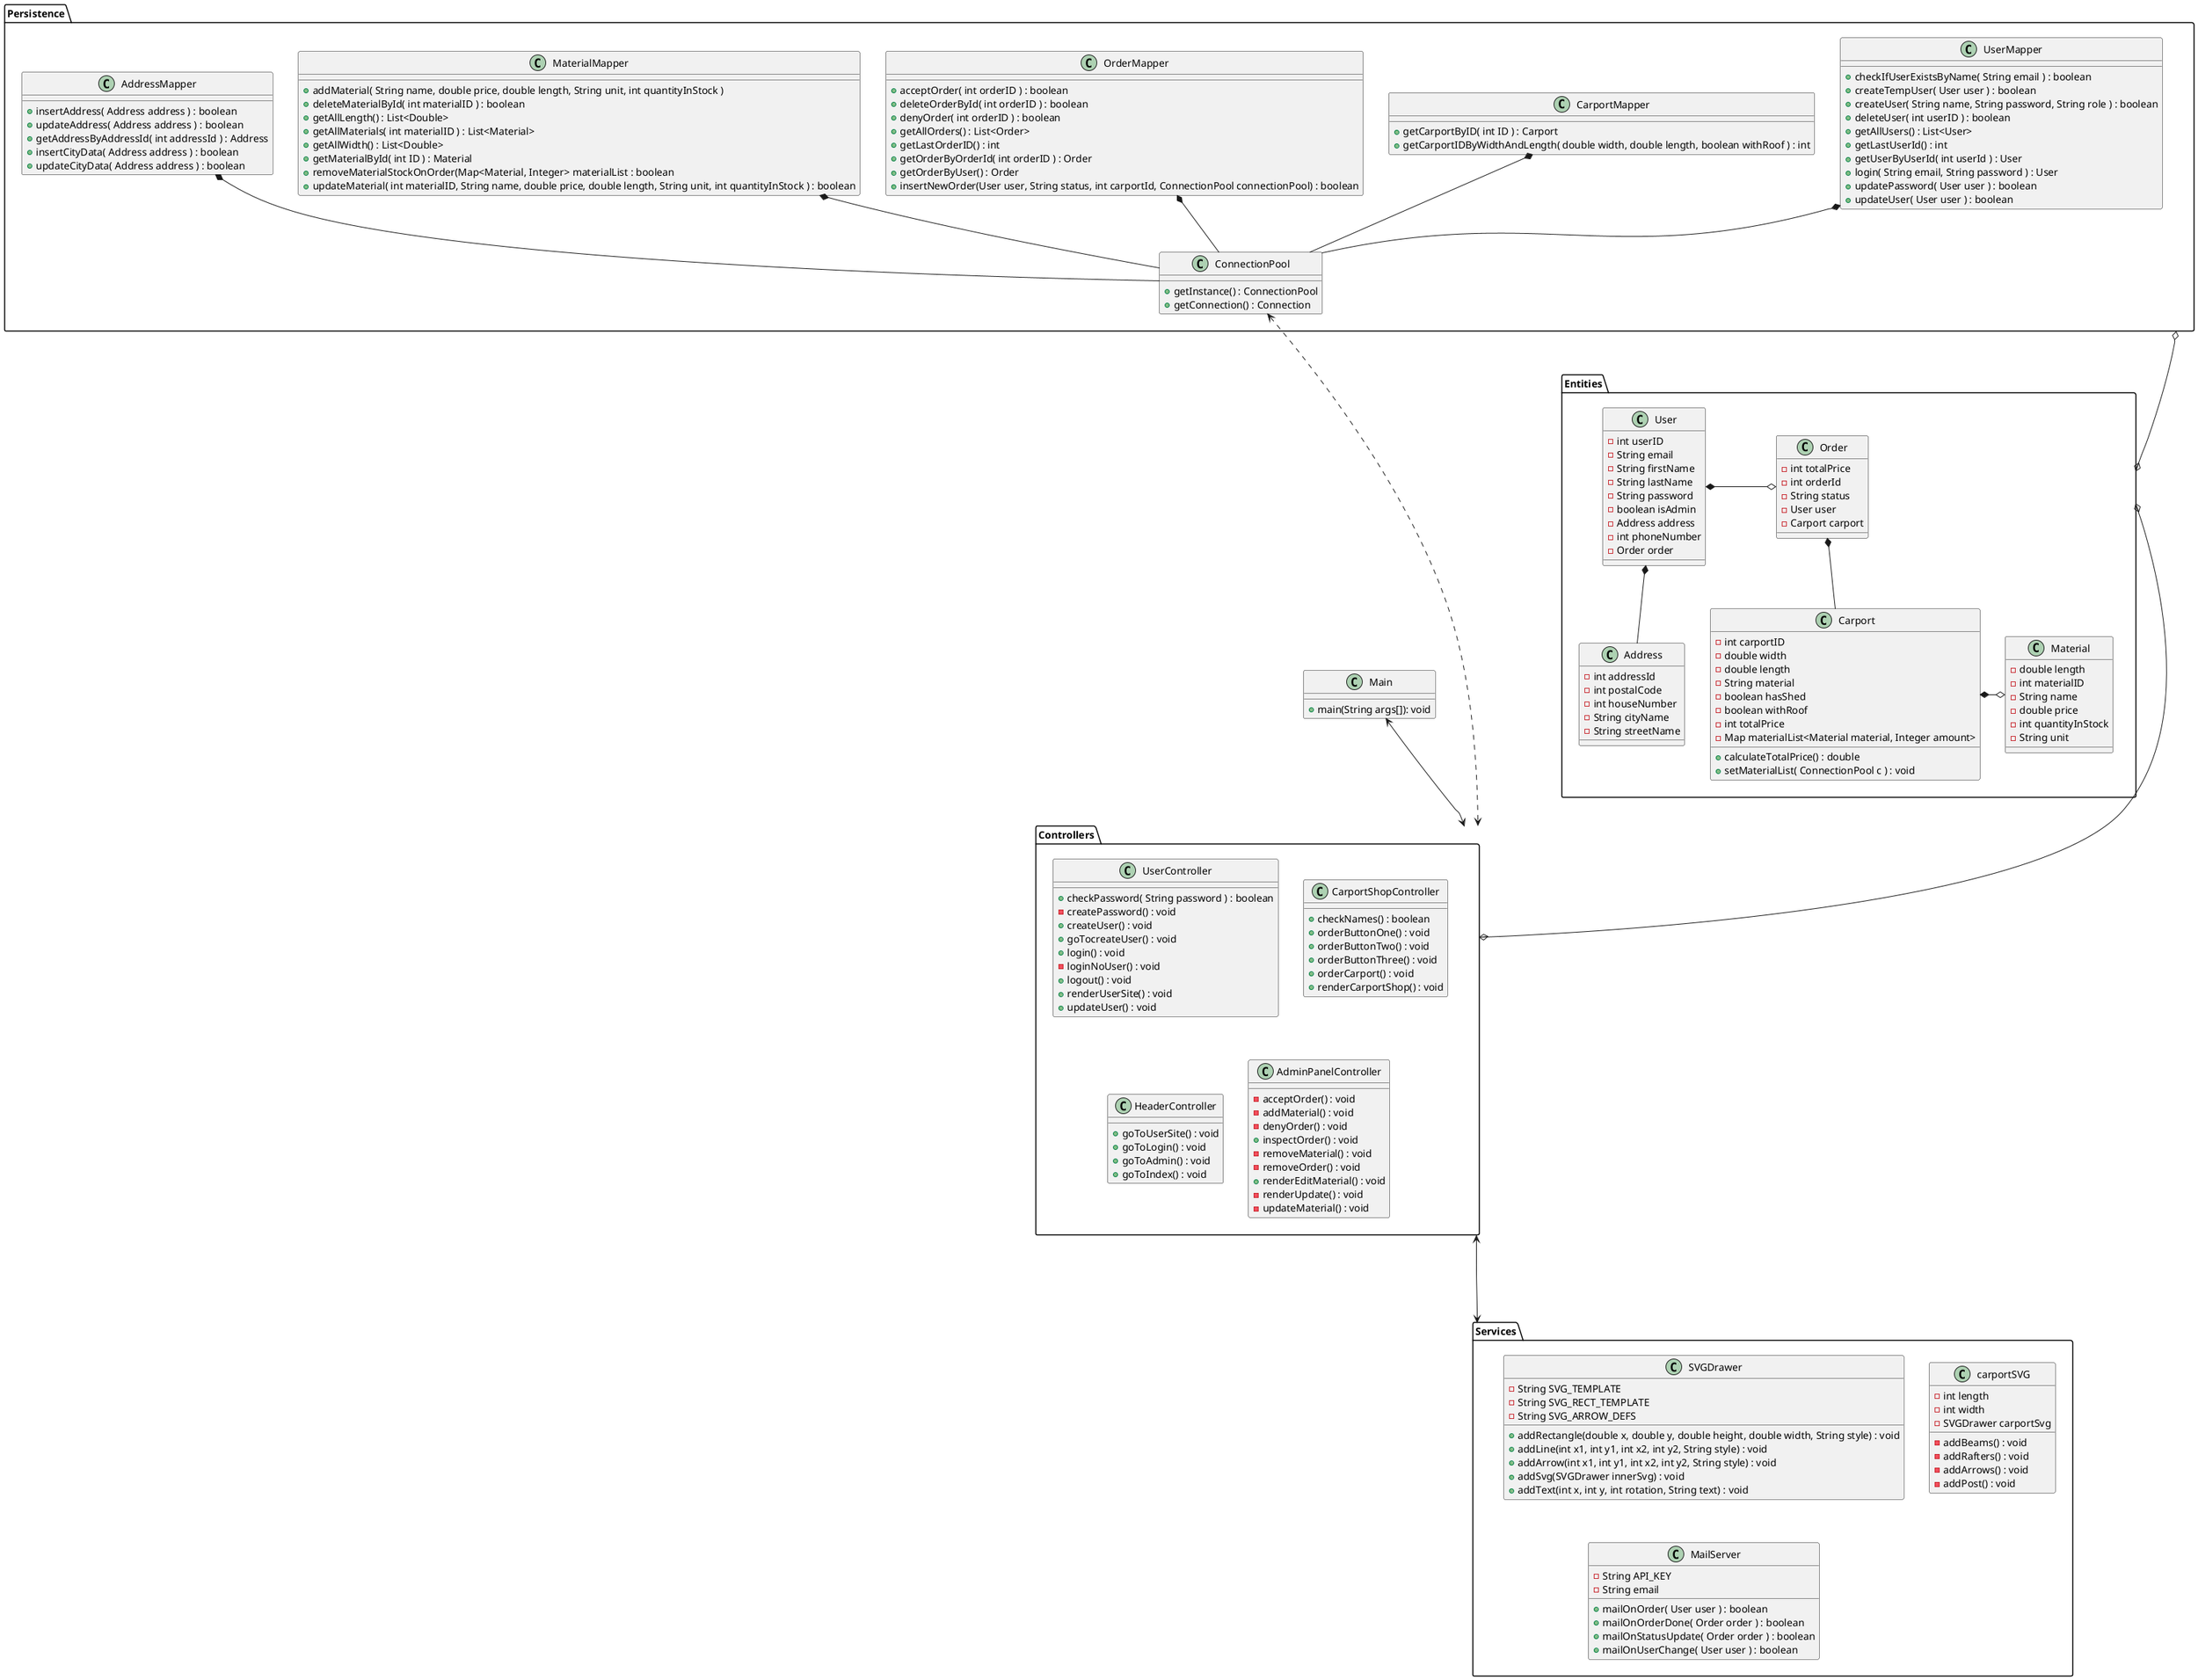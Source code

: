 @startuml
'https://plantuml.com/class-diagram


'entities
Entities.User *-- Entities.Address
Entities.Order *-- Entities.Carport
Entities.User *-o Entities.Order
Entities.Carport *-o Entities.Material

'persistence
Persistence.UserMapper *-- Persistence.ConnectionPool
Persistence.CarportMapper *-- Persistence.ConnectionPool
Persistence.OrderMapper *-- Persistence.ConnectionPool
Persistence.MaterialMapper *-- Persistence.ConnectionPool
Persistence.AddressMapper *-- Persistence.ConnectionPool

Main <--> Controllers
Entities o---o Controllers
Persistence o----o Entities
Controllers <-----> Services
Persistence.ConnectionPool <..> Controllers

class Main {
+main(String args[]): void
}



package Entities {
class Carport {
-int carportID
-double width
-double length
-String material
-boolean hasShed
-boolean withRoof
-int totalPrice
-Map materialList<Material material, Integer amount>
+calculateTotalPrice() : double
+setMaterialList( ConnectionPool c ) : void
}

class User {
-int userID
-String email
-String firstName
-String lastName
-String password
-boolean isAdmin
-Address address
-int phoneNumber
-Order order
}

class Address {
-int addressId
-int postalCode
-int houseNumber
-String cityName
-String streetName
}

class Order {
-int totalPrice
-int orderId
-String status
-User user
-Carport carport
}

class Material {
-double length
-int materialID
-String name
-double price
-int quantityInStock
-String unit
}
}

package Persistence {
class ConnectionPool {
+getInstance() : ConnectionPool
+getConnection() : Connection
}

class CarportMapper {
+getCarportByID( int ID ) : Carport
+getCarportIDByWidthAndLength( double width, double length, boolean withRoof ) : int
}

class UserMapper {
+checkIfUserExistsByName( String email ) : boolean
+createTempUser( User user ) : boolean
+createUser( String name, String password, String role ) : boolean
+deleteUser( int userID ) : boolean
+getAllUsers() : List<User>
+getLastUserId() : int
+getUserByUserId( int userId ) : User
+login( String email, String password ) : User
+updatePassword( User user ) : boolean
+updateUser( User user ) : boolean
}

class OrderMapper {
+acceptOrder( int orderID ) : boolean
+deleteOrderById( int orderID ) : boolean
+denyOrder( int orderID ) : boolean
+getAllOrders() : List<Order>
+getLastOrderID() : int
+getOrderByOrderId( int orderID ) : Order
+getOrderByUser() : Order
+insertNewOrder(User user, String status, int carportId, ConnectionPool connectionPool) : boolean
}

class MaterialMapper {
+addMaterial( String name, double price, double length, String unit, int quantityInStock )
+deleteMaterialById( int materialID ) : boolean
+getAllLength() : List<Double>
+getAllMaterials( int materialID ) : List<Material>
+getAllWidth() : List<Double>
+getMaterialById( int ID ) : Material
+removeMaterialStockOnOrder(Map<Material, Integer> materialList : boolean
+updateMaterial( int materialID, String name, double price, double length, String unit, int quantityInStock ) : boolean
}

class AddressMapper {
+insertAddress( Address address ) : boolean
+updateAddress( Address address ) : boolean
+getAddressByAddressId( int addressId ) : Address
+insertCityData( Address address ) : boolean
+updateCityData( Address address ) : boolean
}
}

package Controllers {
class UserController {
+checkPassword( String password ) : boolean
-createPassword() : void
+createUser() : void
+goTocreateUser() : void
+login() : void
-loginNoUser() : void
+logout() : void
+renderUserSite() : void
+updateUser() : void
}

class CarportShopController {
+checkNames() : boolean
+orderButtonOne() : void
+orderButtonTwo() : void
+orderButtonThree() : void
+orderCarport() : void
+renderCarportShop() : void
}

class HeaderController {
+goToUserSite() : void
+goToLogin() : void
+goToAdmin() : void
+goToIndex() : void
}

class AdminPanelController {
-acceptOrder() : void
-addMaterial() : void
-denyOrder() : void
+inspectOrder() : void
-removeMaterial() : void
-removeOrder() : void
+renderEditMaterial() : void
-renderUpdate() : void
-updateMaterial() : void
}
}


package Services {
class SVGDrawer {
-String SVG_TEMPLATE
-String SVG_RECT_TEMPLATE
-String SVG_ARROW_DEFS
+addRectangle(double x, double y, double height, double width, String style) : void
+addLine(int x1, int y1, int x2, int y2, String style) : void
+addArrow(int x1, int y1, int x2, int y2, String style) : void
+addSvg(SVGDrawer innerSvg) : void
+addText(int x, int y, int rotation, String text) : void
}

class carportSVG {
-int length
-int width
-SVGDrawer carportSvg
-addBeams() : void
-addRafters() : void
-addArrows() : void
-addPost() : void
}

class MailServer {
-String API_KEY
-String email
+mailOnOrder( User user ) : boolean
+mailOnOrderDone( Order order ) : boolean
+mailOnStatusUpdate( Order order ) : boolean
+mailOnUserChange( User user ) : boolean
}
}



@enduml
